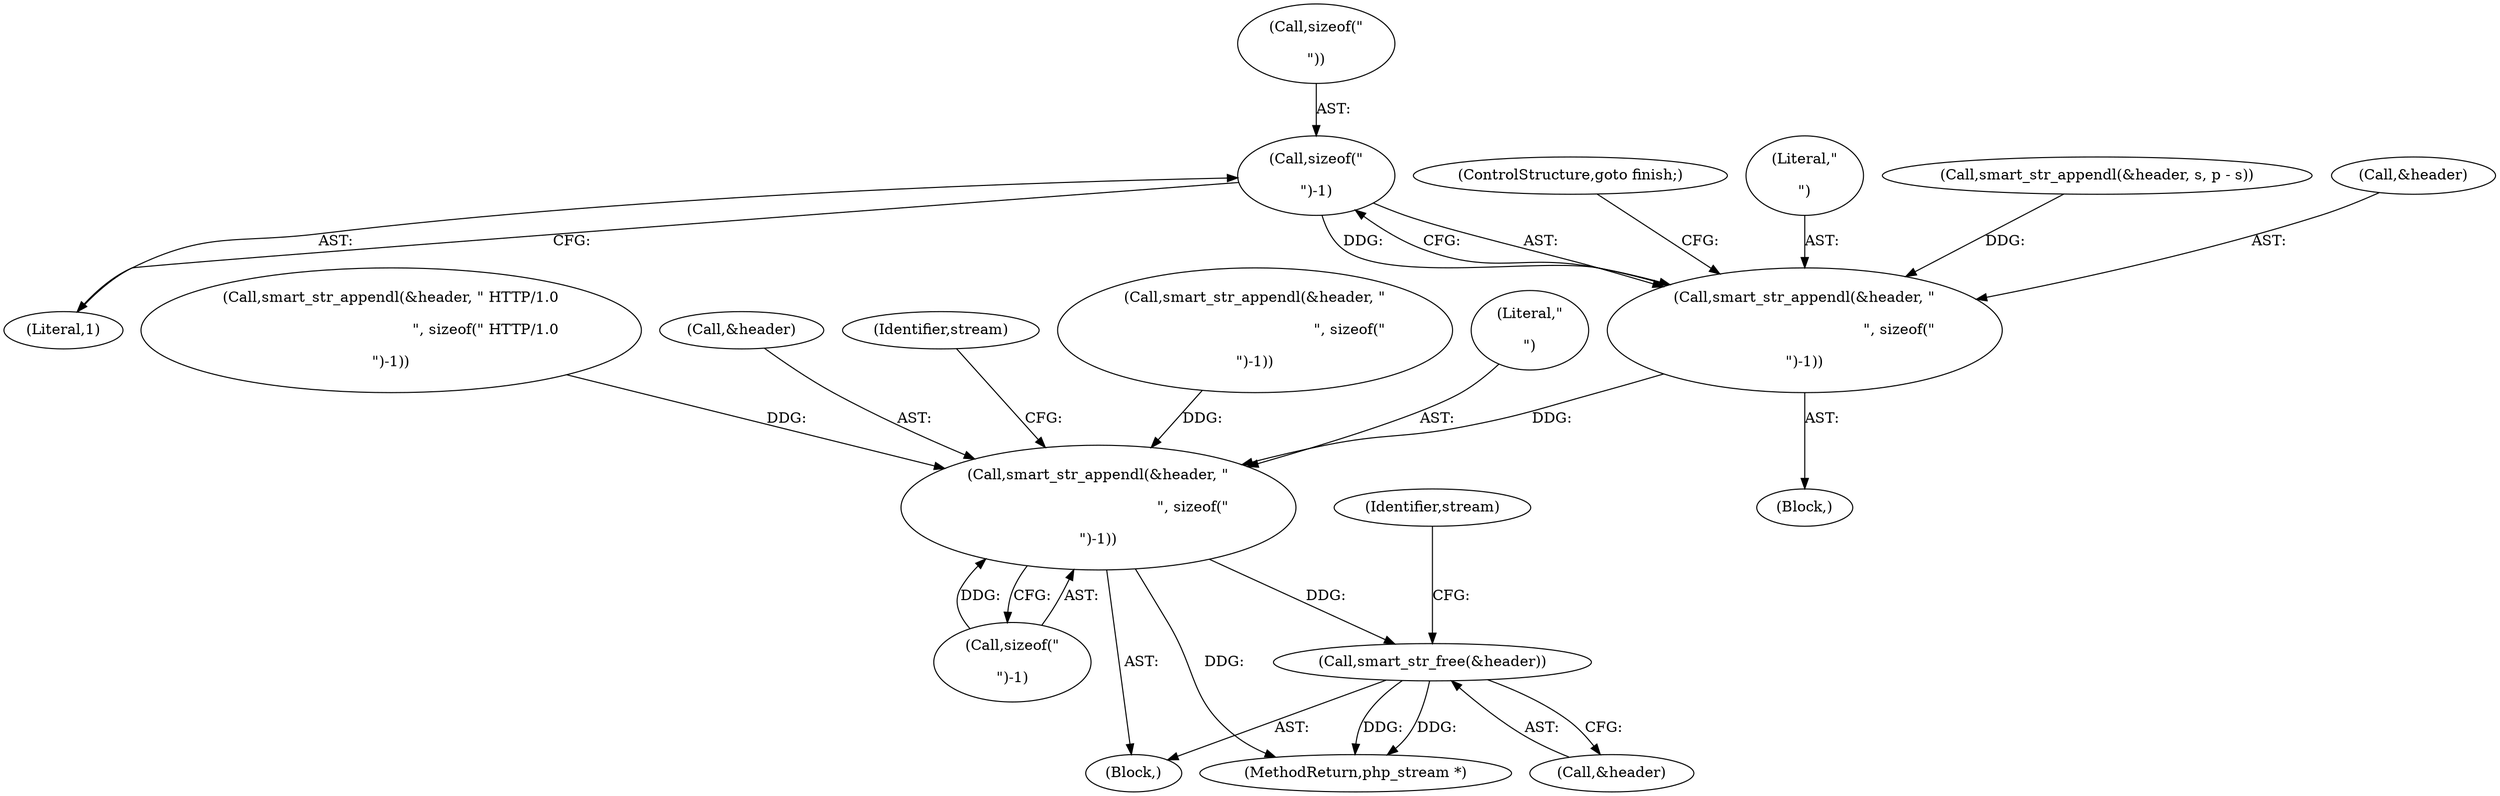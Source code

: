 digraph "0_php-src_523f230c831d7b33353203fa34aee4e92ac12bba@API" {
"1000973" [label="(Call,sizeof(\"\r\n\")-1)"];
"1000969" [label="(Call,smart_str_appendl(&header, \"\r\n\", sizeof(\"\r\n\")-1))"];
"1001017" [label="(Call,smart_str_appendl(&header, \"\r\n\", sizeof(\"\r\n\")-1))"];
"1001044" [label="(Call,smart_str_free(&header))"];
"1000977" [label="(ControlStructure,goto finish;)"];
"1001028" [label="(Identifier,stream)"];
"1000972" [label="(Literal,\"\r\n\")"];
"1000973" [label="(Call,sizeof(\"\r\n\")-1)"];
"1001017" [label="(Call,smart_str_appendl(&header, \"\r\n\", sizeof(\"\r\n\")-1))"];
"1000969" [label="(Call,smart_str_appendl(&header, \"\r\n\", sizeof(\"\r\n\")-1))"];
"1000813" [label="(Call,smart_str_appendl(&header, \"\r\n\", sizeof(\"\r\n\")-1))"];
"1000962" [label="(Call,smart_str_appendl(&header, s, p - s))"];
"1001021" [label="(Call,sizeof(\"\r\n\")-1)"];
"1001020" [label="(Literal,\"\r\n\")"];
"1000652" [label="(Call,smart_str_appendl(&header, \" HTTP/1.0\r\n\", sizeof(\" HTTP/1.0\r\n\")-1))"];
"1000944" [label="(Block,)"];
"1003233" [label="(MethodReturn,php_stream *)"];
"1000970" [label="(Call,&header)"];
"1000596" [label="(Block,)"];
"1001045" [label="(Call,&header)"];
"1001048" [label="(Identifier,stream)"];
"1000976" [label="(Literal,1)"];
"1001018" [label="(Call,&header)"];
"1000974" [label="(Call,sizeof(\"\r\n\"))"];
"1001044" [label="(Call,smart_str_free(&header))"];
"1000973" -> "1000969"  [label="AST: "];
"1000973" -> "1000976"  [label="CFG: "];
"1000974" -> "1000973"  [label="AST: "];
"1000976" -> "1000973"  [label="AST: "];
"1000969" -> "1000973"  [label="CFG: "];
"1000973" -> "1000969"  [label="DDG: "];
"1000969" -> "1000944"  [label="AST: "];
"1000970" -> "1000969"  [label="AST: "];
"1000972" -> "1000969"  [label="AST: "];
"1000977" -> "1000969"  [label="CFG: "];
"1000962" -> "1000969"  [label="DDG: "];
"1000969" -> "1001017"  [label="DDG: "];
"1001017" -> "1000596"  [label="AST: "];
"1001017" -> "1001021"  [label="CFG: "];
"1001018" -> "1001017"  [label="AST: "];
"1001020" -> "1001017"  [label="AST: "];
"1001021" -> "1001017"  [label="AST: "];
"1001028" -> "1001017"  [label="CFG: "];
"1001017" -> "1003233"  [label="DDG: "];
"1000813" -> "1001017"  [label="DDG: "];
"1000652" -> "1001017"  [label="DDG: "];
"1001021" -> "1001017"  [label="DDG: "];
"1001017" -> "1001044"  [label="DDG: "];
"1001044" -> "1000596"  [label="AST: "];
"1001044" -> "1001045"  [label="CFG: "];
"1001045" -> "1001044"  [label="AST: "];
"1001048" -> "1001044"  [label="CFG: "];
"1001044" -> "1003233"  [label="DDG: "];
"1001044" -> "1003233"  [label="DDG: "];
}
